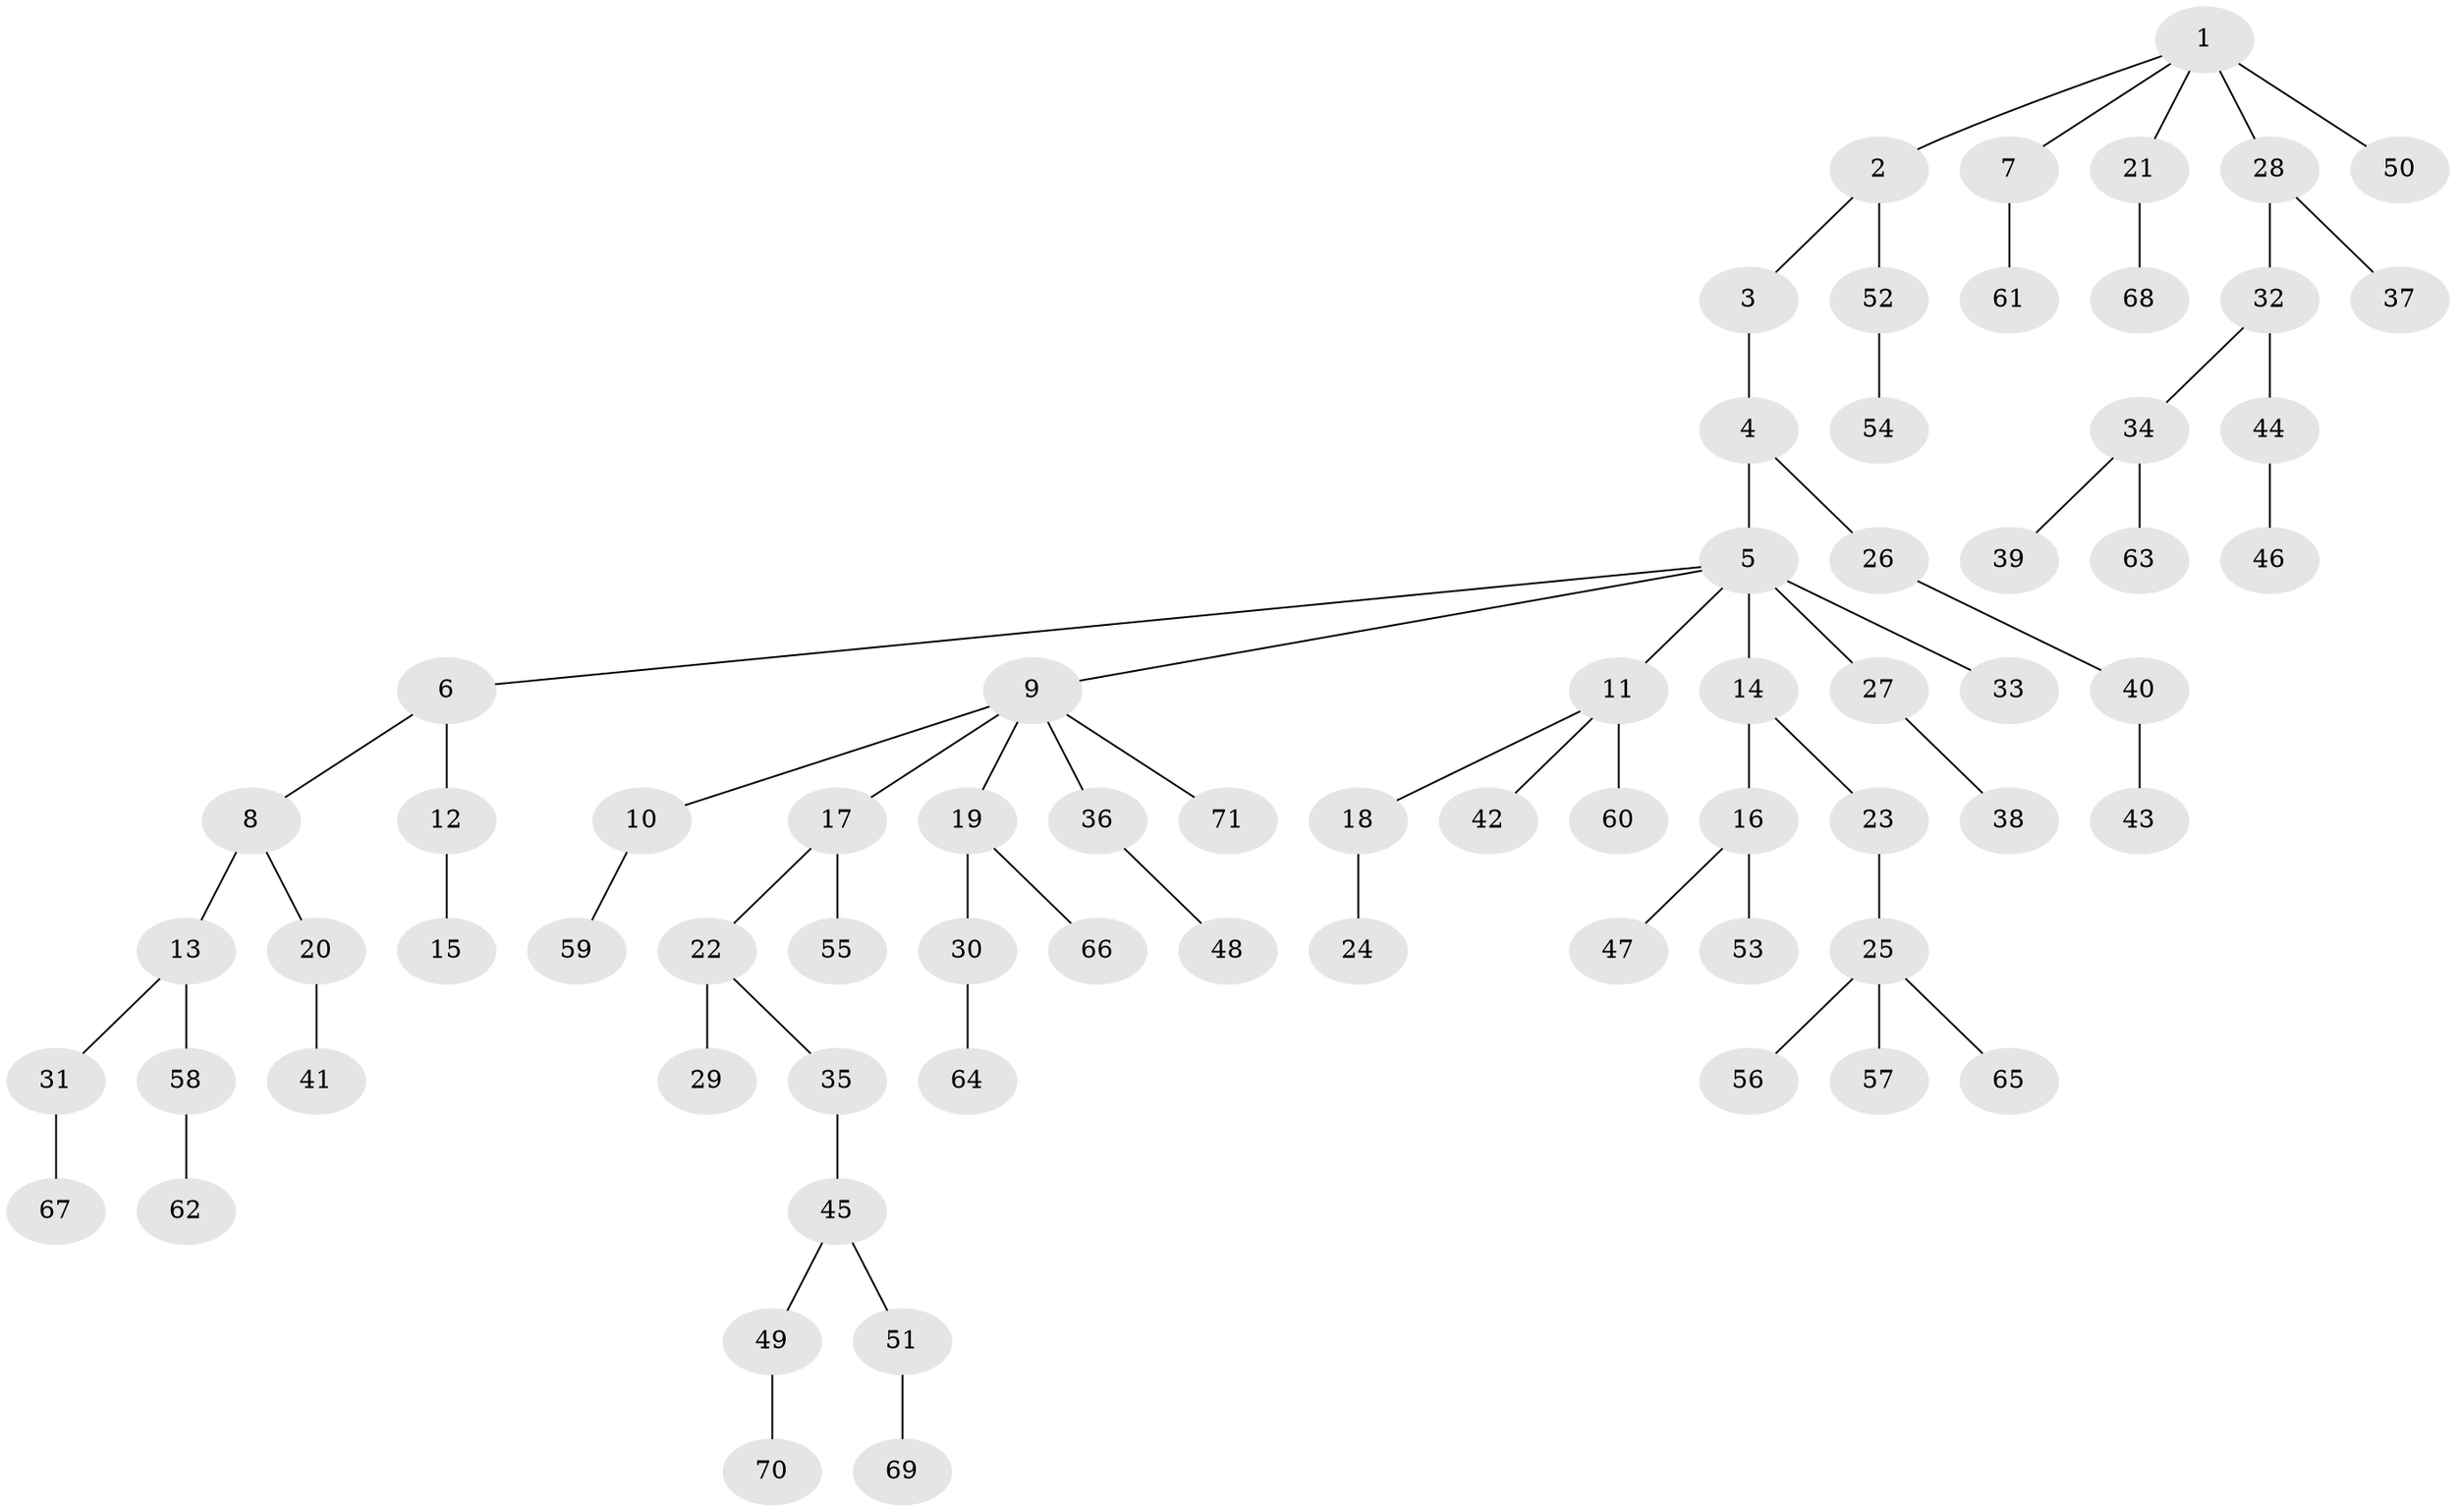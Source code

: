// original degree distribution, {6: 0.007194244604316547, 4: 0.05755395683453238, 3: 0.16546762589928057, 7: 0.02158273381294964, 5: 0.02158273381294964, 2: 0.2302158273381295, 1: 0.49640287769784175}
// Generated by graph-tools (version 1.1) at 2025/36/03/09/25 02:36:32]
// undirected, 71 vertices, 70 edges
graph export_dot {
graph [start="1"]
  node [color=gray90,style=filled];
  1;
  2;
  3;
  4;
  5;
  6;
  7;
  8;
  9;
  10;
  11;
  12;
  13;
  14;
  15;
  16;
  17;
  18;
  19;
  20;
  21;
  22;
  23;
  24;
  25;
  26;
  27;
  28;
  29;
  30;
  31;
  32;
  33;
  34;
  35;
  36;
  37;
  38;
  39;
  40;
  41;
  42;
  43;
  44;
  45;
  46;
  47;
  48;
  49;
  50;
  51;
  52;
  53;
  54;
  55;
  56;
  57;
  58;
  59;
  60;
  61;
  62;
  63;
  64;
  65;
  66;
  67;
  68;
  69;
  70;
  71;
  1 -- 2 [weight=1.0];
  1 -- 7 [weight=1.0];
  1 -- 21 [weight=1.0];
  1 -- 28 [weight=1.0];
  1 -- 50 [weight=2.0];
  2 -- 3 [weight=1.0];
  2 -- 52 [weight=1.0];
  3 -- 4 [weight=1.0];
  4 -- 5 [weight=1.0];
  4 -- 26 [weight=1.0];
  5 -- 6 [weight=1.0];
  5 -- 9 [weight=1.0];
  5 -- 11 [weight=1.0];
  5 -- 14 [weight=1.0];
  5 -- 27 [weight=1.0];
  5 -- 33 [weight=1.0];
  6 -- 8 [weight=1.0];
  6 -- 12 [weight=2.0];
  7 -- 61 [weight=1.0];
  8 -- 13 [weight=2.0];
  8 -- 20 [weight=1.0];
  9 -- 10 [weight=1.0];
  9 -- 17 [weight=1.0];
  9 -- 19 [weight=1.0];
  9 -- 36 [weight=1.0];
  9 -- 71 [weight=1.0];
  10 -- 59 [weight=1.0];
  11 -- 18 [weight=1.0];
  11 -- 42 [weight=1.0];
  11 -- 60 [weight=3.0];
  12 -- 15 [weight=1.0];
  13 -- 31 [weight=1.0];
  13 -- 58 [weight=1.0];
  14 -- 16 [weight=1.0];
  14 -- 23 [weight=1.0];
  16 -- 47 [weight=1.0];
  16 -- 53 [weight=1.0];
  17 -- 22 [weight=1.0];
  17 -- 55 [weight=1.0];
  18 -- 24 [weight=1.0];
  19 -- 30 [weight=1.0];
  19 -- 66 [weight=1.0];
  20 -- 41 [weight=1.0];
  21 -- 68 [weight=1.0];
  22 -- 29 [weight=2.0];
  22 -- 35 [weight=1.0];
  23 -- 25 [weight=1.0];
  25 -- 56 [weight=1.0];
  25 -- 57 [weight=1.0];
  25 -- 65 [weight=1.0];
  26 -- 40 [weight=1.0];
  27 -- 38 [weight=2.0];
  28 -- 32 [weight=1.0];
  28 -- 37 [weight=1.0];
  30 -- 64 [weight=1.0];
  31 -- 67 [weight=1.0];
  32 -- 34 [weight=1.0];
  32 -- 44 [weight=1.0];
  34 -- 39 [weight=1.0];
  34 -- 63 [weight=1.0];
  35 -- 45 [weight=2.0];
  36 -- 48 [weight=1.0];
  40 -- 43 [weight=1.0];
  44 -- 46 [weight=1.0];
  45 -- 49 [weight=1.0];
  45 -- 51 [weight=1.0];
  49 -- 70 [weight=1.0];
  51 -- 69 [weight=1.0];
  52 -- 54 [weight=1.0];
  58 -- 62 [weight=1.0];
}
